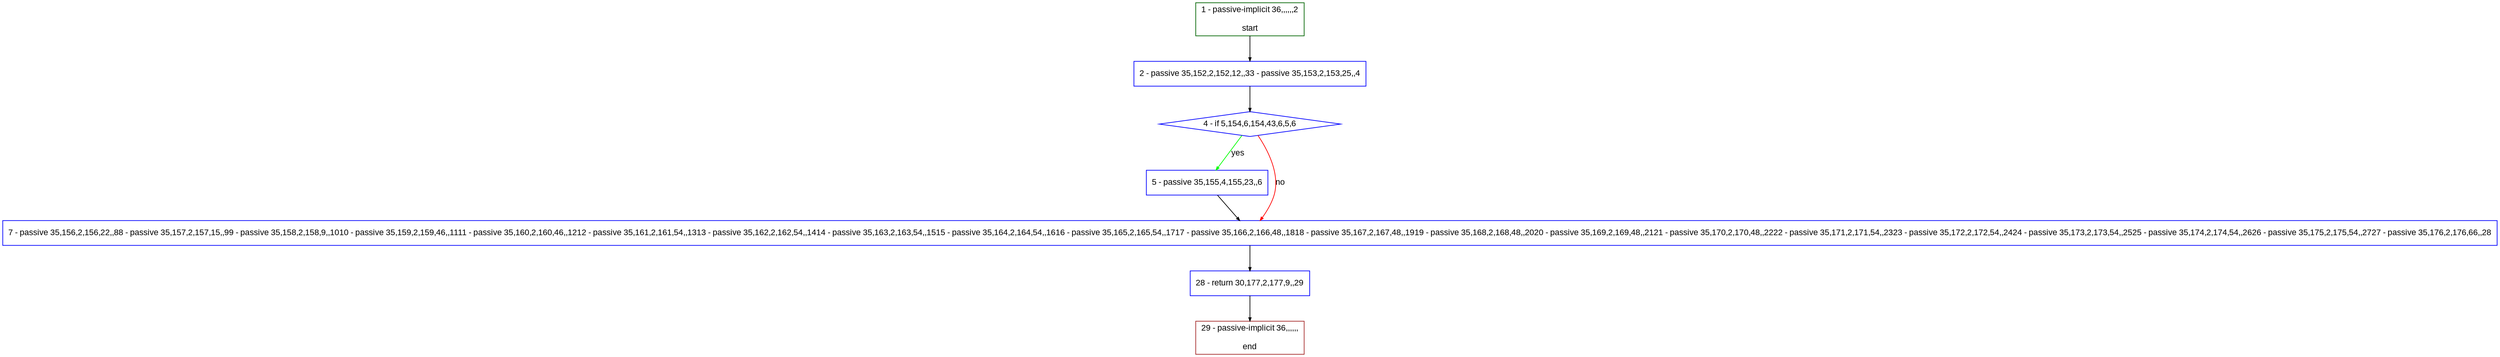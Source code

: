 digraph "" {
  graph [pack="true", label="", fontsize="12", packmode="clust", fontname="Arial", fillcolor="#FFFFCC", bgcolor="white", style="rounded,filled", compound="true"];
  node [node_initialized="no", label="", color="grey", fontsize="12", fillcolor="white", fontname="Arial", style="filled", shape="rectangle", compound="true", fixedsize="false"];
  edge [fontcolor="black", arrowhead="normal", arrowtail="none", arrowsize="0.5", ltail="", label="", color="black", fontsize="12", lhead="", fontname="Arial", dir="forward", compound="true"];
  __N1 [label="2 - passive 35,152,2,152,12,,33 - passive 35,153,2,153,25,,4", color="#0000ff", fillcolor="#ffffff", style="filled", shape="box"];
  __N2 [label="1 - passive-implicit 36,,,,,,2\n\nstart", color="#006400", fillcolor="#ffffff", style="filled", shape="box"];
  __N3 [label="4 - if 5,154,6,154,43,6,5,6", color="#0000ff", fillcolor="#ffffff", style="filled", shape="diamond"];
  __N4 [label="5 - passive 35,155,4,155,23,,6", color="#0000ff", fillcolor="#ffffff", style="filled", shape="box"];
  __N5 [label="7 - passive 35,156,2,156,22,,88 - passive 35,157,2,157,15,,99 - passive 35,158,2,158,9,,1010 - passive 35,159,2,159,46,,1111 - passive 35,160,2,160,46,,1212 - passive 35,161,2,161,54,,1313 - passive 35,162,2,162,54,,1414 - passive 35,163,2,163,54,,1515 - passive 35,164,2,164,54,,1616 - passive 35,165,2,165,54,,1717 - passive 35,166,2,166,48,,1818 - passive 35,167,2,167,48,,1919 - passive 35,168,2,168,48,,2020 - passive 35,169,2,169,48,,2121 - passive 35,170,2,170,48,,2222 - passive 35,171,2,171,54,,2323 - passive 35,172,2,172,54,,2424 - passive 35,173,2,173,54,,2525 - passive 35,174,2,174,54,,2626 - passive 35,175,2,175,54,,2727 - passive 35,176,2,176,66,,28", color="#0000ff", fillcolor="#ffffff", style="filled", shape="box"];
  __N6 [label="28 - return 30,177,2,177,9,,29", color="#0000ff", fillcolor="#ffffff", style="filled", shape="box"];
  __N7 [label="29 - passive-implicit 36,,,,,,\n\nend", color="#a52a2a", fillcolor="#ffffff", style="filled", shape="box"];
  __N2 -> __N1 [arrowhead="normal", arrowtail="none", color="#000000", label="", dir="forward"];
  __N1 -> __N3 [arrowhead="normal", arrowtail="none", color="#000000", label="", dir="forward"];
  __N3 -> __N4 [arrowhead="normal", arrowtail="none", color="#00ff00", label="yes", dir="forward"];
  __N3 -> __N5 [arrowhead="normal", arrowtail="none", color="#ff0000", label="no", dir="forward"];
  __N4 -> __N5 [arrowhead="normal", arrowtail="none", color="#000000", label="", dir="forward"];
  __N5 -> __N6 [arrowhead="normal", arrowtail="none", color="#000000", label="", dir="forward"];
  __N6 -> __N7 [arrowhead="normal", arrowtail="none", color="#000000", label="", dir="forward"];
}
